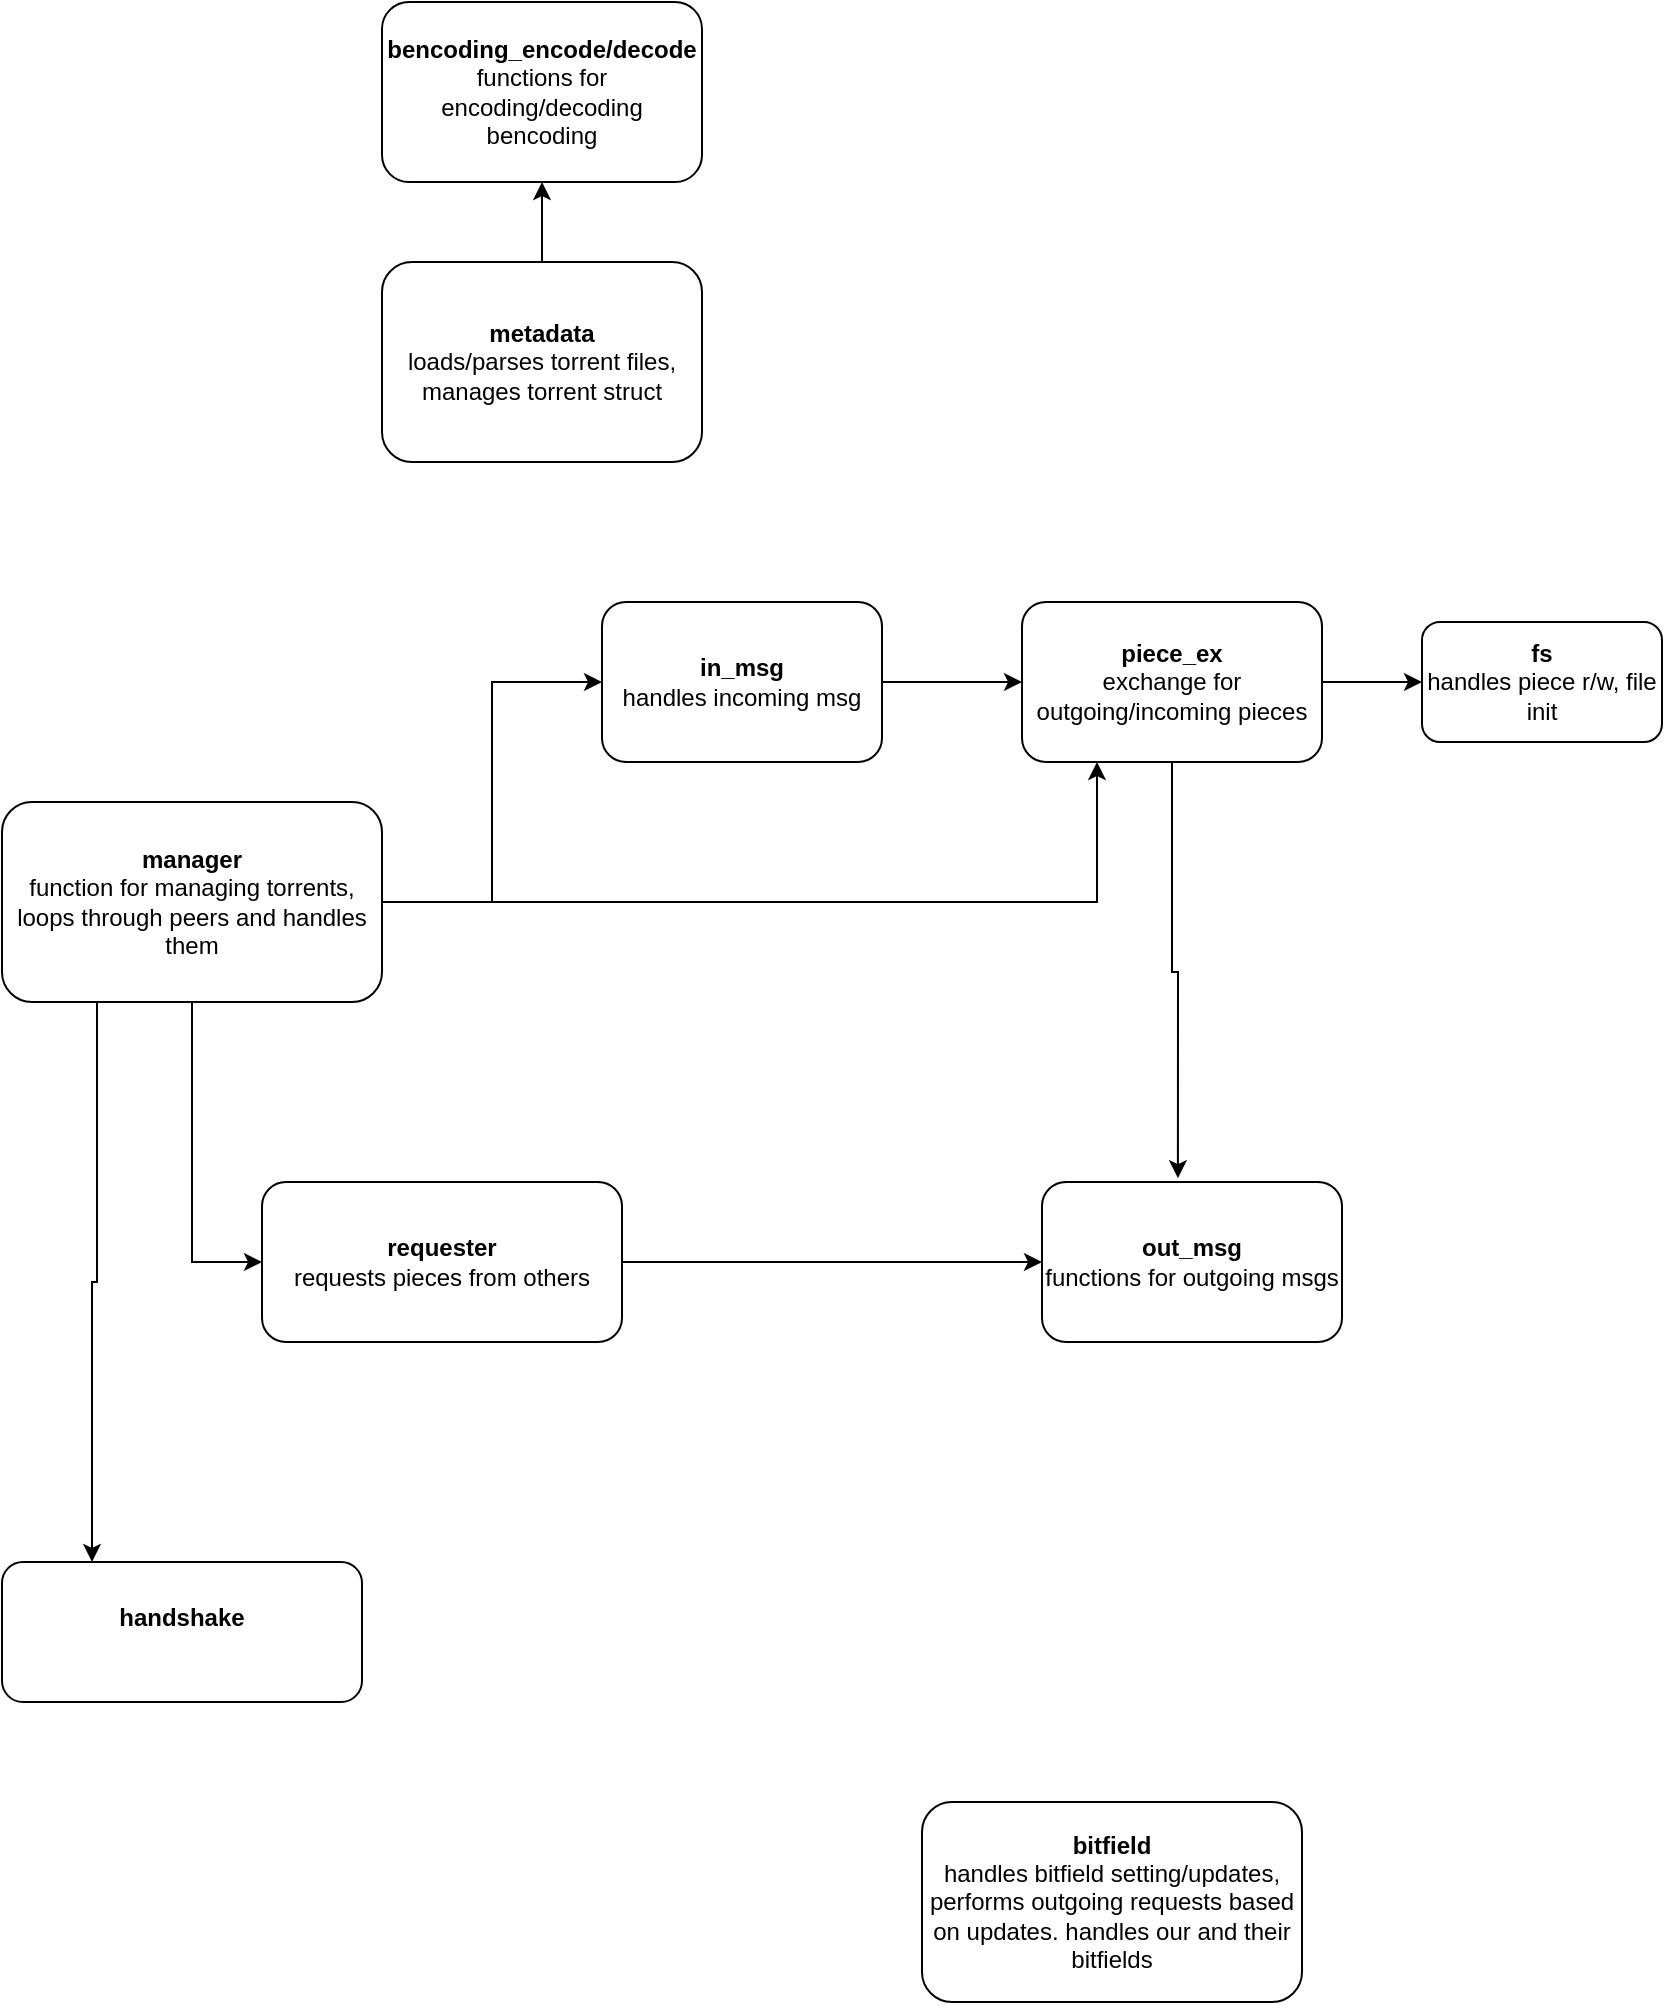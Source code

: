 <mxfile version="12.6.4" type="device"><diagram id="G88jtHUc8Qgc-hVZ2ZhV" name="Page-1"><mxGraphModel dx="2523" dy="1961" grid="1" gridSize="10" guides="1" tooltips="1" connect="1" arrows="1" fold="1" page="1" pageScale="1" pageWidth="850" pageHeight="1100" math="0" shadow="0"><root><mxCell id="0"/><mxCell id="1" parent="0"/><mxCell id="hsw60wnKdfUEq1B0rp3F-13" style="edgeStyle=orthogonalEdgeStyle;rounded=0;orthogonalLoop=1;jettySize=auto;html=1;exitX=0.5;exitY=0;exitDx=0;exitDy=0;entryX=0.5;entryY=1;entryDx=0;entryDy=0;" edge="1" parent="1" source="hsw60wnKdfUEq1B0rp3F-1" target="hsw60wnKdfUEq1B0rp3F-4"><mxGeometry relative="1" as="geometry"/></mxCell><mxCell id="hsw60wnKdfUEq1B0rp3F-1" value="&lt;b&gt;metadata&lt;/b&gt;&lt;br&gt;loads/parses torrent files, manages torrent struct" style="rounded=1;whiteSpace=wrap;html=1;" vertex="1" parent="1"><mxGeometry x="180" y="120" width="160" height="100" as="geometry"/></mxCell><mxCell id="hsw60wnKdfUEq1B0rp3F-10" style="edgeStyle=orthogonalEdgeStyle;rounded=0;orthogonalLoop=1;jettySize=auto;html=1;exitX=1;exitY=0.5;exitDx=0;exitDy=0;entryX=0;entryY=0.5;entryDx=0;entryDy=0;" edge="1" parent="1" source="hsw60wnKdfUEq1B0rp3F-2" target="hsw60wnKdfUEq1B0rp3F-5"><mxGeometry relative="1" as="geometry"/></mxCell><mxCell id="hsw60wnKdfUEq1B0rp3F-26" style="edgeStyle=orthogonalEdgeStyle;rounded=0;orthogonalLoop=1;jettySize=auto;html=1;exitX=0.5;exitY=1;exitDx=0;exitDy=0;entryX=0.453;entryY=-0.024;entryDx=0;entryDy=0;entryPerimeter=0;" edge="1" parent="1" source="hsw60wnKdfUEq1B0rp3F-2" target="hsw60wnKdfUEq1B0rp3F-11"><mxGeometry relative="1" as="geometry"/></mxCell><mxCell id="hsw60wnKdfUEq1B0rp3F-2" value="&lt;b&gt;piece_ex&lt;/b&gt;&lt;br&gt;exchange for outgoing/incoming pieces" style="rounded=1;whiteSpace=wrap;html=1;" vertex="1" parent="1"><mxGeometry x="500" y="290" width="150" height="80" as="geometry"/></mxCell><mxCell id="hsw60wnKdfUEq1B0rp3F-14" style="edgeStyle=orthogonalEdgeStyle;rounded=0;orthogonalLoop=1;jettySize=auto;html=1;exitX=1;exitY=0.5;exitDx=0;exitDy=0;entryX=0;entryY=0.5;entryDx=0;entryDy=0;" edge="1" parent="1" source="hsw60wnKdfUEq1B0rp3F-3" target="hsw60wnKdfUEq1B0rp3F-6"><mxGeometry relative="1" as="geometry"/></mxCell><mxCell id="hsw60wnKdfUEq1B0rp3F-27" style="edgeStyle=orthogonalEdgeStyle;rounded=0;orthogonalLoop=1;jettySize=auto;html=1;entryX=0.25;entryY=1;entryDx=0;entryDy=0;" edge="1" parent="1" source="hsw60wnKdfUEq1B0rp3F-3" target="hsw60wnKdfUEq1B0rp3F-2"><mxGeometry relative="1" as="geometry"/></mxCell><mxCell id="hsw60wnKdfUEq1B0rp3F-29" style="edgeStyle=orthogonalEdgeStyle;rounded=0;orthogonalLoop=1;jettySize=auto;html=1;exitX=0.5;exitY=1;exitDx=0;exitDy=0;entryX=0;entryY=0.5;entryDx=0;entryDy=0;" edge="1" parent="1" source="hsw60wnKdfUEq1B0rp3F-3" target="hsw60wnKdfUEq1B0rp3F-28"><mxGeometry relative="1" as="geometry"/></mxCell><mxCell id="hsw60wnKdfUEq1B0rp3F-32" style="edgeStyle=orthogonalEdgeStyle;rounded=0;orthogonalLoop=1;jettySize=auto;html=1;exitX=0.25;exitY=1;exitDx=0;exitDy=0;entryX=0.25;entryY=0;entryDx=0;entryDy=0;" edge="1" parent="1" source="hsw60wnKdfUEq1B0rp3F-3" target="hsw60wnKdfUEq1B0rp3F-31"><mxGeometry relative="1" as="geometry"/></mxCell><mxCell id="hsw60wnKdfUEq1B0rp3F-3" value="&lt;b&gt;manager&lt;/b&gt;&lt;br&gt;function for managing torrents,&lt;br&gt;loops through peers and handles them" style="rounded=1;whiteSpace=wrap;html=1;" vertex="1" parent="1"><mxGeometry x="-10" y="390" width="190" height="100" as="geometry"/></mxCell><mxCell id="hsw60wnKdfUEq1B0rp3F-4" value="&lt;b&gt;bencoding_encode/decode&lt;/b&gt;&lt;br&gt;functions for encoding/decoding bencoding" style="rounded=1;whiteSpace=wrap;html=1;" vertex="1" parent="1"><mxGeometry x="180" y="-10" width="160" height="90" as="geometry"/></mxCell><mxCell id="hsw60wnKdfUEq1B0rp3F-5" value="&lt;b&gt;fs&lt;/b&gt;&lt;br&gt;handles piece r/w, file init" style="rounded=1;whiteSpace=wrap;html=1;" vertex="1" parent="1"><mxGeometry x="700" y="300" width="120" height="60" as="geometry"/></mxCell><mxCell id="hsw60wnKdfUEq1B0rp3F-9" style="edgeStyle=orthogonalEdgeStyle;rounded=0;orthogonalLoop=1;jettySize=auto;html=1;exitX=1;exitY=0.5;exitDx=0;exitDy=0;" edge="1" parent="1" source="hsw60wnKdfUEq1B0rp3F-6" target="hsw60wnKdfUEq1B0rp3F-2"><mxGeometry relative="1" as="geometry"/></mxCell><mxCell id="hsw60wnKdfUEq1B0rp3F-6" value="&lt;b&gt;in_msg&lt;/b&gt;&lt;br&gt;handles incoming msg" style="rounded=1;whiteSpace=wrap;html=1;" vertex="1" parent="1"><mxGeometry x="290" y="290" width="140" height="80" as="geometry"/></mxCell><mxCell id="hsw60wnKdfUEq1B0rp3F-11" value="&lt;b&gt;out_msg&lt;br&gt;&lt;/b&gt;functions for outgoing msgs&lt;b&gt;&lt;br&gt;&lt;/b&gt;" style="rounded=1;whiteSpace=wrap;html=1;" vertex="1" parent="1"><mxGeometry x="510" y="580" width="150" height="80" as="geometry"/></mxCell><mxCell id="hsw60wnKdfUEq1B0rp3F-24" value="&lt;b&gt;bitfield&lt;br&gt;&lt;/b&gt;handles bitfield setting/updates, performs outgoing requests based on updates. handles our and their bitfields" style="rounded=1;whiteSpace=wrap;html=1;" vertex="1" parent="1"><mxGeometry x="450" y="890" width="190" height="100" as="geometry"/></mxCell><mxCell id="hsw60wnKdfUEq1B0rp3F-30" style="edgeStyle=orthogonalEdgeStyle;rounded=0;orthogonalLoop=1;jettySize=auto;html=1;exitX=1;exitY=0.5;exitDx=0;exitDy=0;entryX=0;entryY=0.5;entryDx=0;entryDy=0;" edge="1" parent="1" source="hsw60wnKdfUEq1B0rp3F-28" target="hsw60wnKdfUEq1B0rp3F-11"><mxGeometry relative="1" as="geometry"/></mxCell><mxCell id="hsw60wnKdfUEq1B0rp3F-28" value="&lt;b&gt;requester&lt;/b&gt;&lt;br&gt;requests pieces from others" style="rounded=1;whiteSpace=wrap;html=1;" vertex="1" parent="1"><mxGeometry x="120" y="580" width="180" height="80" as="geometry"/></mxCell><mxCell id="hsw60wnKdfUEq1B0rp3F-31" value="&lt;b&gt;handshake&lt;br&gt;&lt;br&gt;&lt;/b&gt;" style="rounded=1;whiteSpace=wrap;html=1;" vertex="1" parent="1"><mxGeometry x="-10" y="770" width="180" height="70" as="geometry"/></mxCell></root></mxGraphModel></diagram></mxfile>